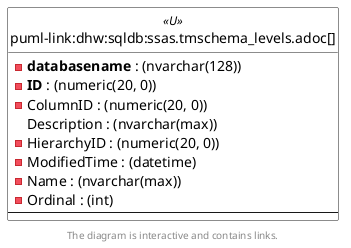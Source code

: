 @startuml
left to right direction
'top to bottom direction
hide circle
'avoide "." issues:
set namespaceSeparator none


skinparam class {
  BackgroundColor White
  BackgroundColor<<FN>> Yellow
  BackgroundColor<<FS>> Yellow
  BackgroundColor<<FT>> LightGray
  BackgroundColor<<IF>> Yellow
  BackgroundColor<<IS>> Yellow
  BackgroundColor<<P>> Aqua
  BackgroundColor<<PC>> Aqua
  BackgroundColor<<SN>> Yellow
  BackgroundColor<<SO>> SlateBlue
  BackgroundColor<<TF>> LightGray
  BackgroundColor<<TR>> Tomato
  BackgroundColor<<U>> White
  BackgroundColor<<V>> WhiteSmoke
  BackgroundColor<<X>> Aqua
  BackgroundColor<<external>> AliceBlue
}


entity "puml-link:dhw:sqldb:ssas.tmschema_levels.adoc[]" as ssas.TMSCHEMA_LEVELS << U >> {
  - **databasename** : (nvarchar(128))
  - **ID** : (numeric(20, 0))
  - ColumnID : (numeric(20, 0))
  Description : (nvarchar(max))
  - HierarchyID : (numeric(20, 0))
  - ModifiedTime : (datetime)
  - Name : (nvarchar(max))
  - Ordinal : (int)
  --
}


footer The diagram is interactive and contains links.
@enduml

